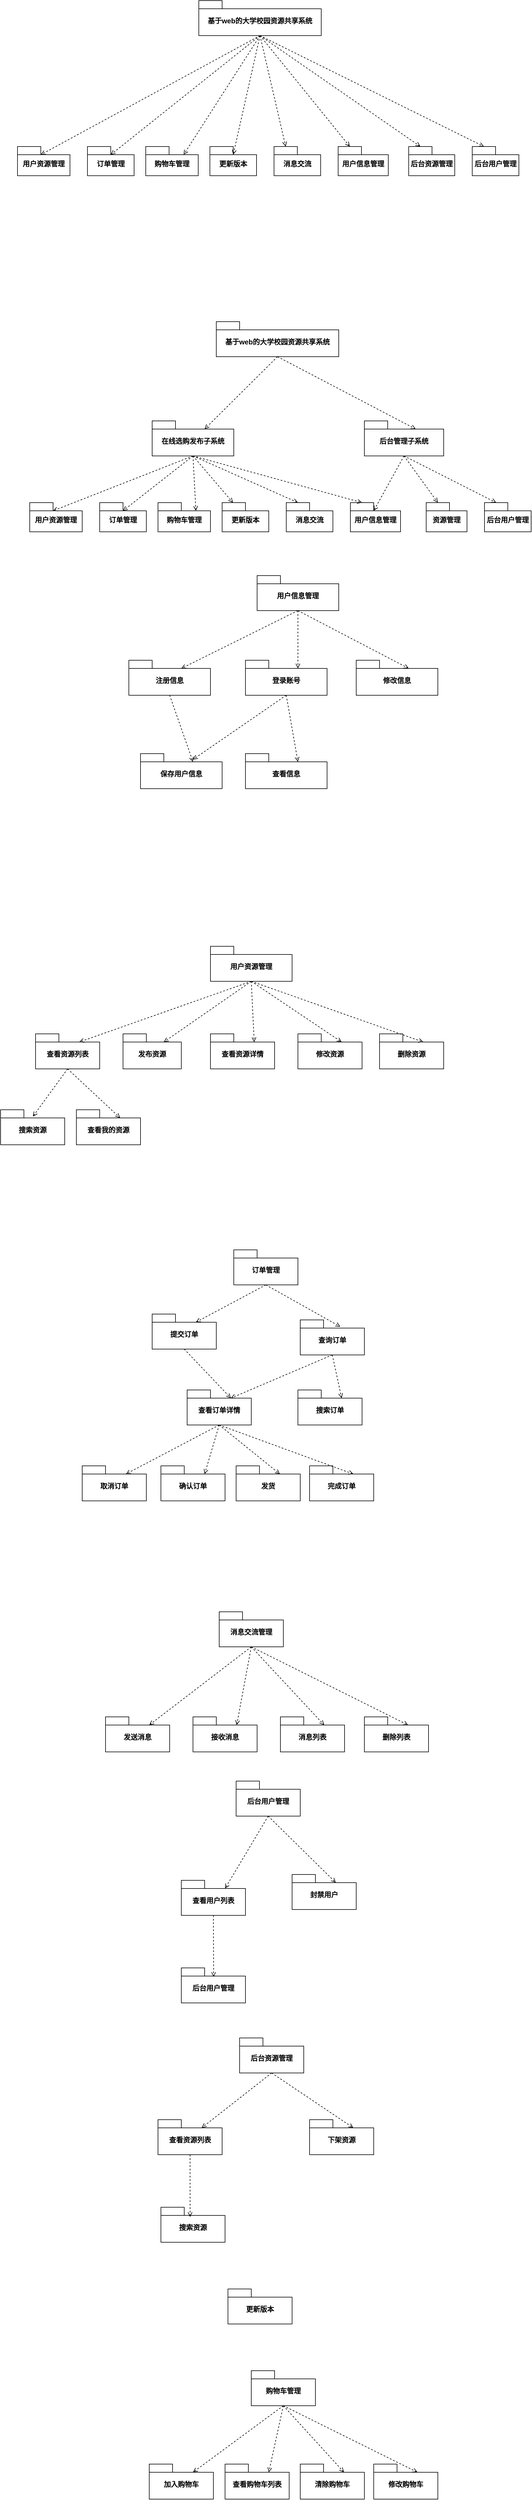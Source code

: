 <mxfile version="24.2.2" type="github">
  <diagram name="第 1 页" id="3LCLasnWs26GgvGPkRju">
    <mxGraphModel dx="2062" dy="1793" grid="1" gridSize="10" guides="1" tooltips="1" connect="1" arrows="1" fold="1" page="1" pageScale="1" pageWidth="827" pageHeight="1169" math="0" shadow="0">
      <root>
        <mxCell id="0" />
        <mxCell id="1" parent="0" />
        <mxCell id="LR9AfBZaaWKI8YvBZTz1-1" value="基于web的大学校园资源共享系统" style="shape=folder;fontStyle=1;spacingTop=10;tabWidth=40;tabHeight=14;tabPosition=left;html=1;whiteSpace=wrap;" parent="1" vertex="1">
          <mxGeometry x="160" y="150" width="210" height="60" as="geometry" />
        </mxCell>
        <mxCell id="LR9AfBZaaWKI8YvBZTz1-2" value="在线选购发布子系统" style="shape=folder;fontStyle=1;spacingTop=10;tabWidth=40;tabHeight=14;tabPosition=left;html=1;whiteSpace=wrap;" parent="1" vertex="1">
          <mxGeometry x="50" y="320" width="140" height="60" as="geometry" />
        </mxCell>
        <mxCell id="LR9AfBZaaWKI8YvBZTz1-3" value="后台管理子系统" style="shape=folder;fontStyle=1;spacingTop=10;tabWidth=40;tabHeight=14;tabPosition=left;html=1;whiteSpace=wrap;" parent="1" vertex="1">
          <mxGeometry x="414" y="320" width="136" height="60" as="geometry" />
        </mxCell>
        <mxCell id="LR9AfBZaaWKI8YvBZTz1-5" value="用户信息管理" style="shape=folder;fontStyle=1;spacingTop=10;tabWidth=40;tabHeight=14;tabPosition=left;html=1;whiteSpace=wrap;" parent="1" vertex="1">
          <mxGeometry x="390" y="460" width="86" height="50" as="geometry" />
        </mxCell>
        <mxCell id="LR9AfBZaaWKI8YvBZTz1-6" value="订单管理" style="shape=folder;fontStyle=1;spacingTop=10;tabWidth=40;tabHeight=14;tabPosition=left;html=1;whiteSpace=wrap;" parent="1" vertex="1">
          <mxGeometry x="-40" y="460" width="80" height="50" as="geometry" />
        </mxCell>
        <mxCell id="2P_DUM-xl3jfMHFo5baJ-1" value="消息交流" style="shape=folder;fontStyle=1;spacingTop=10;tabWidth=40;tabHeight=14;tabPosition=left;html=1;whiteSpace=wrap;" vertex="1" parent="1">
          <mxGeometry x="280" y="460" width="80" height="50" as="geometry" />
        </mxCell>
        <mxCell id="2P_DUM-xl3jfMHFo5baJ-2" value="用户资源管理" style="shape=folder;fontStyle=1;spacingTop=10;tabWidth=40;tabHeight=14;tabPosition=left;html=1;whiteSpace=wrap;" vertex="1" parent="1">
          <mxGeometry x="-160" y="460" width="90" height="50" as="geometry" />
        </mxCell>
        <mxCell id="2P_DUM-xl3jfMHFo5baJ-3" value="购物车管理" style="shape=folder;fontStyle=1;spacingTop=10;tabWidth=40;tabHeight=14;tabPosition=left;html=1;whiteSpace=wrap;" vertex="1" parent="1">
          <mxGeometry x="60" y="460" width="90" height="50" as="geometry" />
        </mxCell>
        <mxCell id="2P_DUM-xl3jfMHFo5baJ-4" value="后台用户管理" style="shape=folder;fontStyle=1;spacingTop=10;tabWidth=40;tabHeight=14;tabPosition=left;html=1;whiteSpace=wrap;" vertex="1" parent="1">
          <mxGeometry x="620" y="460" width="80" height="50" as="geometry" />
        </mxCell>
        <mxCell id="2P_DUM-xl3jfMHFo5baJ-5" value="资源管理" style="shape=folder;fontStyle=1;spacingTop=10;tabWidth=40;tabHeight=14;tabPosition=left;html=1;whiteSpace=wrap;" vertex="1" parent="1">
          <mxGeometry x="520" y="460" width="70" height="50" as="geometry" />
        </mxCell>
        <mxCell id="2P_DUM-xl3jfMHFo5baJ-10" value="更新版本" style="shape=folder;fontStyle=1;spacingTop=10;tabWidth=40;tabHeight=14;tabPosition=left;html=1;whiteSpace=wrap;" vertex="1" parent="1">
          <mxGeometry x="170" y="460" width="80" height="50" as="geometry" />
        </mxCell>
        <mxCell id="2P_DUM-xl3jfMHFo5baJ-23" value="" style="html=1;verticalAlign=bottom;labelBackgroundColor=none;endArrow=open;endFill=0;dashed=1;rounded=0;exitX=0.5;exitY=1;exitDx=0;exitDy=0;exitPerimeter=0;entryX=0;entryY=0;entryDx=20;entryDy=0;entryPerimeter=0;" edge="1" parent="1" source="LR9AfBZaaWKI8YvBZTz1-3" target="2P_DUM-xl3jfMHFo5baJ-4">
          <mxGeometry width="160" relative="1" as="geometry">
            <mxPoint x="170" y="380" as="sourcePoint" />
            <mxPoint x="330" y="380" as="targetPoint" />
          </mxGeometry>
        </mxCell>
        <mxCell id="2P_DUM-xl3jfMHFo5baJ-24" value="" style="html=1;verticalAlign=bottom;labelBackgroundColor=none;endArrow=open;endFill=0;dashed=1;rounded=0;exitX=0.5;exitY=1;exitDx=0;exitDy=0;exitPerimeter=0;entryX=0;entryY=0;entryDx=20;entryDy=0;entryPerimeter=0;" edge="1" parent="1" source="LR9AfBZaaWKI8YvBZTz1-3" target="2P_DUM-xl3jfMHFo5baJ-5">
          <mxGeometry width="160" relative="1" as="geometry">
            <mxPoint x="170" y="380" as="sourcePoint" />
            <mxPoint x="330" y="380" as="targetPoint" />
          </mxGeometry>
        </mxCell>
        <mxCell id="2P_DUM-xl3jfMHFo5baJ-25" value="" style="html=1;verticalAlign=bottom;labelBackgroundColor=none;endArrow=open;endFill=0;dashed=1;rounded=0;exitX=0.5;exitY=1;exitDx=0;exitDy=0;exitPerimeter=0;entryX=0;entryY=0;entryDx=40;entryDy=14;entryPerimeter=0;" edge="1" parent="1" source="LR9AfBZaaWKI8YvBZTz1-3" target="LR9AfBZaaWKI8YvBZTz1-5">
          <mxGeometry width="160" relative="1" as="geometry">
            <mxPoint x="170" y="380" as="sourcePoint" />
            <mxPoint x="330" y="380" as="targetPoint" />
          </mxGeometry>
        </mxCell>
        <mxCell id="2P_DUM-xl3jfMHFo5baJ-26" value="" style="html=1;verticalAlign=bottom;labelBackgroundColor=none;endArrow=open;endFill=0;dashed=1;rounded=0;exitX=0.5;exitY=1;exitDx=0;exitDy=0;exitPerimeter=0;entryX=0;entryY=0;entryDx=88;entryDy=14;entryPerimeter=0;" edge="1" parent="1" source="LR9AfBZaaWKI8YvBZTz1-1" target="LR9AfBZaaWKI8YvBZTz1-3">
          <mxGeometry width="160" relative="1" as="geometry">
            <mxPoint x="170" y="380" as="sourcePoint" />
            <mxPoint x="330" y="380" as="targetPoint" />
          </mxGeometry>
        </mxCell>
        <mxCell id="2P_DUM-xl3jfMHFo5baJ-27" value="" style="html=1;verticalAlign=bottom;labelBackgroundColor=none;endArrow=open;endFill=0;dashed=1;rounded=0;exitX=0.5;exitY=1;exitDx=0;exitDy=0;exitPerimeter=0;entryX=0;entryY=0;entryDx=90;entryDy=14;entryPerimeter=0;" edge="1" parent="1" source="LR9AfBZaaWKI8YvBZTz1-1" target="LR9AfBZaaWKI8YvBZTz1-2">
          <mxGeometry width="160" relative="1" as="geometry">
            <mxPoint x="170" y="380" as="sourcePoint" />
            <mxPoint x="330" y="380" as="targetPoint" />
          </mxGeometry>
        </mxCell>
        <mxCell id="2P_DUM-xl3jfMHFo5baJ-28" value="" style="html=1;verticalAlign=bottom;labelBackgroundColor=none;endArrow=open;endFill=0;dashed=1;rounded=0;exitX=0.5;exitY=1;exitDx=0;exitDy=0;exitPerimeter=0;entryX=0;entryY=0;entryDx=20;entryDy=0;entryPerimeter=0;" edge="1" parent="1" source="LR9AfBZaaWKI8YvBZTz1-2" target="LR9AfBZaaWKI8YvBZTz1-5">
          <mxGeometry width="160" relative="1" as="geometry">
            <mxPoint x="170" y="380" as="sourcePoint" />
            <mxPoint x="330" y="380" as="targetPoint" />
          </mxGeometry>
        </mxCell>
        <mxCell id="2P_DUM-xl3jfMHFo5baJ-29" value="" style="html=1;verticalAlign=bottom;labelBackgroundColor=none;endArrow=open;endFill=0;dashed=1;rounded=0;exitX=0.5;exitY=1;exitDx=0;exitDy=0;exitPerimeter=0;entryX=0;entryY=0;entryDx=20;entryDy=0;entryPerimeter=0;" edge="1" parent="1" source="LR9AfBZaaWKI8YvBZTz1-2" target="2P_DUM-xl3jfMHFo5baJ-1">
          <mxGeometry width="160" relative="1" as="geometry">
            <mxPoint x="170" y="380" as="sourcePoint" />
            <mxPoint x="330" y="380" as="targetPoint" />
          </mxGeometry>
        </mxCell>
        <mxCell id="2P_DUM-xl3jfMHFo5baJ-30" value="" style="html=1;verticalAlign=bottom;labelBackgroundColor=none;endArrow=open;endFill=0;dashed=1;rounded=0;" edge="1" parent="1" target="2P_DUM-xl3jfMHFo5baJ-10">
          <mxGeometry width="160" relative="1" as="geometry">
            <mxPoint x="120" y="380" as="sourcePoint" />
            <mxPoint x="330" y="380" as="targetPoint" />
          </mxGeometry>
        </mxCell>
        <mxCell id="2P_DUM-xl3jfMHFo5baJ-31" value="" style="html=1;verticalAlign=bottom;labelBackgroundColor=none;endArrow=open;endFill=0;dashed=1;rounded=0;exitX=0.5;exitY=1;exitDx=0;exitDy=0;exitPerimeter=0;entryX=0;entryY=0;entryDx=40;entryDy=14;entryPerimeter=0;" edge="1" parent="1" source="LR9AfBZaaWKI8YvBZTz1-2" target="LR9AfBZaaWKI8YvBZTz1-6">
          <mxGeometry width="160" relative="1" as="geometry">
            <mxPoint x="170" y="380" as="sourcePoint" />
            <mxPoint x="290" y="380" as="targetPoint" />
          </mxGeometry>
        </mxCell>
        <mxCell id="2P_DUM-xl3jfMHFo5baJ-32" value="" style="html=1;verticalAlign=bottom;labelBackgroundColor=none;endArrow=open;endFill=0;dashed=1;rounded=0;exitX=0.5;exitY=1;exitDx=0;exitDy=0;exitPerimeter=0;entryX=0;entryY=0;entryDx=40;entryDy=14;entryPerimeter=0;" edge="1" parent="1" source="LR9AfBZaaWKI8YvBZTz1-2" target="2P_DUM-xl3jfMHFo5baJ-2">
          <mxGeometry width="160" relative="1" as="geometry">
            <mxPoint x="170" y="380" as="sourcePoint" />
            <mxPoint x="330" y="380" as="targetPoint" />
          </mxGeometry>
        </mxCell>
        <mxCell id="2P_DUM-xl3jfMHFo5baJ-33" value="" style="html=1;verticalAlign=bottom;labelBackgroundColor=none;endArrow=open;endFill=0;dashed=1;rounded=0;exitX=0.5;exitY=1;exitDx=0;exitDy=0;exitPerimeter=0;entryX=0;entryY=0;entryDx=65;entryDy=14;entryPerimeter=0;" edge="1" parent="1" source="LR9AfBZaaWKI8YvBZTz1-2" target="2P_DUM-xl3jfMHFo5baJ-3">
          <mxGeometry width="160" relative="1" as="geometry">
            <mxPoint x="170" y="380" as="sourcePoint" />
            <mxPoint x="330" y="380" as="targetPoint" />
          </mxGeometry>
        </mxCell>
        <mxCell id="2P_DUM-xl3jfMHFo5baJ-35" value="查看信息" style="shape=folder;fontStyle=1;spacingTop=10;tabWidth=40;tabHeight=14;tabPosition=left;html=1;whiteSpace=wrap;" vertex="1" parent="1">
          <mxGeometry x="210" y="890" width="140" height="60" as="geometry" />
        </mxCell>
        <mxCell id="2P_DUM-xl3jfMHFo5baJ-37" value="保存用户信息" style="shape=folder;fontStyle=1;spacingTop=10;tabWidth=40;tabHeight=14;tabPosition=left;html=1;whiteSpace=wrap;" vertex="1" parent="1">
          <mxGeometry x="30" y="890" width="140" height="60" as="geometry" />
        </mxCell>
        <mxCell id="2P_DUM-xl3jfMHFo5baJ-38" value="修改信息" style="shape=folder;fontStyle=1;spacingTop=10;tabWidth=40;tabHeight=14;tabPosition=left;html=1;whiteSpace=wrap;" vertex="1" parent="1">
          <mxGeometry x="400" y="730" width="140" height="60" as="geometry" />
        </mxCell>
        <mxCell id="2P_DUM-xl3jfMHFo5baJ-39" value="登录账号" style="shape=folder;fontStyle=1;spacingTop=10;tabWidth=40;tabHeight=14;tabPosition=left;html=1;whiteSpace=wrap;" vertex="1" parent="1">
          <mxGeometry x="210" y="730" width="140" height="60" as="geometry" />
        </mxCell>
        <mxCell id="2P_DUM-xl3jfMHFo5baJ-40" value="注册信息" style="shape=folder;fontStyle=1;spacingTop=10;tabWidth=40;tabHeight=14;tabPosition=left;html=1;whiteSpace=wrap;" vertex="1" parent="1">
          <mxGeometry x="10" y="730" width="140" height="60" as="geometry" />
        </mxCell>
        <mxCell id="2P_DUM-xl3jfMHFo5baJ-41" value="用户信息管理" style="shape=folder;fontStyle=1;spacingTop=10;tabWidth=40;tabHeight=14;tabPosition=left;html=1;whiteSpace=wrap;" vertex="1" parent="1">
          <mxGeometry x="230" y="585" width="140" height="60" as="geometry" />
        </mxCell>
        <mxCell id="2P_DUM-xl3jfMHFo5baJ-43" value="" style="html=1;verticalAlign=bottom;labelBackgroundColor=none;endArrow=open;endFill=0;dashed=1;rounded=0;exitX=0.5;exitY=1;exitDx=0;exitDy=0;exitPerimeter=0;" edge="1" parent="1" source="2P_DUM-xl3jfMHFo5baJ-39">
          <mxGeometry width="160" relative="1" as="geometry">
            <mxPoint x="170" y="810" as="sourcePoint" />
            <mxPoint x="120" y="900" as="targetPoint" />
          </mxGeometry>
        </mxCell>
        <mxCell id="2P_DUM-xl3jfMHFo5baJ-44" value="" style="html=1;verticalAlign=bottom;labelBackgroundColor=none;endArrow=open;endFill=0;dashed=1;rounded=0;exitX=0.5;exitY=1;exitDx=0;exitDy=0;exitPerimeter=0;entryX=0;entryY=0;entryDx=90;entryDy=14;entryPerimeter=0;" edge="1" parent="1" source="2P_DUM-xl3jfMHFo5baJ-39" target="2P_DUM-xl3jfMHFo5baJ-35">
          <mxGeometry width="160" relative="1" as="geometry">
            <mxPoint x="170" y="810" as="sourcePoint" />
            <mxPoint x="330" y="810" as="targetPoint" />
          </mxGeometry>
        </mxCell>
        <mxCell id="2P_DUM-xl3jfMHFo5baJ-45" value="" style="html=1;verticalAlign=bottom;labelBackgroundColor=none;endArrow=open;endFill=0;dashed=1;rounded=0;exitX=0.5;exitY=1;exitDx=0;exitDy=0;exitPerimeter=0;entryX=0;entryY=0;entryDx=90;entryDy=14;entryPerimeter=0;" edge="1" parent="1" source="2P_DUM-xl3jfMHFo5baJ-40" target="2P_DUM-xl3jfMHFo5baJ-37">
          <mxGeometry width="160" relative="1" as="geometry">
            <mxPoint x="170" y="810" as="sourcePoint" />
            <mxPoint x="330" y="810" as="targetPoint" />
          </mxGeometry>
        </mxCell>
        <mxCell id="2P_DUM-xl3jfMHFo5baJ-46" value="" style="html=1;verticalAlign=bottom;labelBackgroundColor=none;endArrow=open;endFill=0;dashed=1;rounded=0;exitX=0.5;exitY=1;exitDx=0;exitDy=0;exitPerimeter=0;entryX=0;entryY=0;entryDx=90;entryDy=14;entryPerimeter=0;" edge="1" parent="1" source="2P_DUM-xl3jfMHFo5baJ-41" target="2P_DUM-xl3jfMHFo5baJ-40">
          <mxGeometry width="160" relative="1" as="geometry">
            <mxPoint x="170" y="810" as="sourcePoint" />
            <mxPoint x="330" y="810" as="targetPoint" />
          </mxGeometry>
        </mxCell>
        <mxCell id="2P_DUM-xl3jfMHFo5baJ-47" value="" style="html=1;verticalAlign=bottom;labelBackgroundColor=none;endArrow=open;endFill=0;dashed=1;rounded=0;exitX=0.5;exitY=1;exitDx=0;exitDy=0;exitPerimeter=0;entryX=0;entryY=0;entryDx=90;entryDy=14;entryPerimeter=0;" edge="1" parent="1" source="2P_DUM-xl3jfMHFo5baJ-41" target="2P_DUM-xl3jfMHFo5baJ-38">
          <mxGeometry width="160" relative="1" as="geometry">
            <mxPoint x="170" y="810" as="sourcePoint" />
            <mxPoint x="330" y="810" as="targetPoint" />
          </mxGeometry>
        </mxCell>
        <mxCell id="2P_DUM-xl3jfMHFo5baJ-48" value="" style="html=1;verticalAlign=bottom;labelBackgroundColor=none;endArrow=open;endFill=0;dashed=1;rounded=0;exitX=0.5;exitY=1;exitDx=0;exitDy=0;exitPerimeter=0;entryX=0;entryY=0;entryDx=90;entryDy=14;entryPerimeter=0;" edge="1" parent="1" source="2P_DUM-xl3jfMHFo5baJ-41" target="2P_DUM-xl3jfMHFo5baJ-39">
          <mxGeometry width="160" relative="1" as="geometry">
            <mxPoint x="170" y="810" as="sourcePoint" />
            <mxPoint x="330" y="810" as="targetPoint" />
          </mxGeometry>
        </mxCell>
        <mxCell id="2P_DUM-xl3jfMHFo5baJ-49" value="修改资源" style="shape=folder;fontStyle=1;spacingTop=10;tabWidth=40;tabHeight=14;tabPosition=left;html=1;whiteSpace=wrap;" vertex="1" parent="1">
          <mxGeometry x="300" y="1370" width="110" height="60" as="geometry" />
        </mxCell>
        <mxCell id="2P_DUM-xl3jfMHFo5baJ-50" value="发布资源" style="shape=folder;fontStyle=1;spacingTop=10;tabWidth=40;tabHeight=14;tabPosition=left;html=1;whiteSpace=wrap;" vertex="1" parent="1">
          <mxGeometry y="1370" width="100" height="60" as="geometry" />
        </mxCell>
        <mxCell id="2P_DUM-xl3jfMHFo5baJ-51" value="查看资源列表" style="shape=folder;fontStyle=1;spacingTop=10;tabWidth=40;tabHeight=14;tabPosition=left;html=1;whiteSpace=wrap;" vertex="1" parent="1">
          <mxGeometry x="-150" y="1370" width="110" height="60" as="geometry" />
        </mxCell>
        <mxCell id="2P_DUM-xl3jfMHFo5baJ-52" value="用户资源管理" style="shape=folder;fontStyle=1;spacingTop=10;tabWidth=40;tabHeight=14;tabPosition=left;html=1;whiteSpace=wrap;" vertex="1" parent="1">
          <mxGeometry x="150" y="1220" width="140" height="60" as="geometry" />
        </mxCell>
        <mxCell id="2P_DUM-xl3jfMHFo5baJ-53" value="查看资源详情" style="shape=folder;fontStyle=1;spacingTop=10;tabWidth=40;tabHeight=14;tabPosition=left;html=1;whiteSpace=wrap;" vertex="1" parent="1">
          <mxGeometry x="150" y="1370" width="110" height="60" as="geometry" />
        </mxCell>
        <mxCell id="2P_DUM-xl3jfMHFo5baJ-54" value="删除资源" style="shape=folder;fontStyle=1;spacingTop=10;tabWidth=40;tabHeight=14;tabPosition=left;html=1;whiteSpace=wrap;" vertex="1" parent="1">
          <mxGeometry x="440" y="1370" width="110" height="60" as="geometry" />
        </mxCell>
        <mxCell id="2P_DUM-xl3jfMHFo5baJ-57" value="" style="html=1;verticalAlign=bottom;labelBackgroundColor=none;endArrow=open;endFill=0;dashed=1;rounded=0;exitX=0.5;exitY=1;exitDx=0;exitDy=0;exitPerimeter=0;entryX=0;entryY=0;entryDx=75;entryDy=14;entryPerimeter=0;" edge="1" parent="1" source="2P_DUM-xl3jfMHFo5baJ-52" target="2P_DUM-xl3jfMHFo5baJ-54">
          <mxGeometry width="160" relative="1" as="geometry">
            <mxPoint x="170" y="1310" as="sourcePoint" />
            <mxPoint x="330" y="1310" as="targetPoint" />
          </mxGeometry>
        </mxCell>
        <mxCell id="2P_DUM-xl3jfMHFo5baJ-58" value="" style="html=1;verticalAlign=bottom;labelBackgroundColor=none;endArrow=open;endFill=0;dashed=1;rounded=0;entryX=0;entryY=0;entryDx=75;entryDy=14;entryPerimeter=0;exitX=0.5;exitY=1;exitDx=0;exitDy=0;exitPerimeter=0;" edge="1" parent="1" source="2P_DUM-xl3jfMHFo5baJ-52" target="2P_DUM-xl3jfMHFo5baJ-49">
          <mxGeometry width="160" relative="1" as="geometry">
            <mxPoint x="220" y="1280" as="sourcePoint" />
            <mxPoint x="330" y="1310" as="targetPoint" />
          </mxGeometry>
        </mxCell>
        <mxCell id="2P_DUM-xl3jfMHFo5baJ-59" value="" style="html=1;verticalAlign=bottom;labelBackgroundColor=none;endArrow=open;endFill=0;dashed=1;rounded=0;exitX=0.5;exitY=1;exitDx=0;exitDy=0;exitPerimeter=0;entryX=0;entryY=0;entryDx=75;entryDy=14;entryPerimeter=0;" edge="1" parent="1" source="2P_DUM-xl3jfMHFo5baJ-52" target="2P_DUM-xl3jfMHFo5baJ-53">
          <mxGeometry width="160" relative="1" as="geometry">
            <mxPoint x="170" y="1310" as="sourcePoint" />
            <mxPoint x="330" y="1310" as="targetPoint" />
          </mxGeometry>
        </mxCell>
        <mxCell id="2P_DUM-xl3jfMHFo5baJ-60" value="" style="html=1;verticalAlign=bottom;labelBackgroundColor=none;endArrow=open;endFill=0;dashed=1;rounded=0;exitX=0.5;exitY=1;exitDx=0;exitDy=0;exitPerimeter=0;entryX=0;entryY=0;entryDx=70;entryDy=14;entryPerimeter=0;" edge="1" parent="1" source="2P_DUM-xl3jfMHFo5baJ-52" target="2P_DUM-xl3jfMHFo5baJ-50">
          <mxGeometry width="160" relative="1" as="geometry">
            <mxPoint x="170" y="1310" as="sourcePoint" />
            <mxPoint x="330" y="1310" as="targetPoint" />
          </mxGeometry>
        </mxCell>
        <mxCell id="2P_DUM-xl3jfMHFo5baJ-61" value="" style="html=1;verticalAlign=bottom;labelBackgroundColor=none;endArrow=open;endFill=0;dashed=1;rounded=0;exitX=0.5;exitY=1;exitDx=0;exitDy=0;exitPerimeter=0;entryX=0;entryY=0;entryDx=75;entryDy=14;entryPerimeter=0;" edge="1" parent="1" source="2P_DUM-xl3jfMHFo5baJ-52" target="2P_DUM-xl3jfMHFo5baJ-51">
          <mxGeometry width="160" relative="1" as="geometry">
            <mxPoint x="170" y="1310" as="sourcePoint" />
            <mxPoint x="330" y="1310" as="targetPoint" />
          </mxGeometry>
        </mxCell>
        <mxCell id="2P_DUM-xl3jfMHFo5baJ-62" value="搜索资源" style="shape=folder;fontStyle=1;spacingTop=10;tabWidth=40;tabHeight=14;tabPosition=left;html=1;whiteSpace=wrap;" vertex="1" parent="1">
          <mxGeometry x="-210" y="1500" width="110" height="60" as="geometry" />
        </mxCell>
        <mxCell id="2P_DUM-xl3jfMHFo5baJ-64" value="" style="html=1;verticalAlign=bottom;labelBackgroundColor=none;endArrow=open;endFill=0;dashed=1;rounded=0;exitX=0.5;exitY=1;exitDx=0;exitDy=0;exitPerimeter=0;entryX=0.504;entryY=0.193;entryDx=0;entryDy=0;entryPerimeter=0;" edge="1" parent="1" source="2P_DUM-xl3jfMHFo5baJ-51" target="2P_DUM-xl3jfMHFo5baJ-62">
          <mxGeometry width="160" relative="1" as="geometry">
            <mxPoint x="170" y="1410" as="sourcePoint" />
            <mxPoint x="330" y="1410" as="targetPoint" />
          </mxGeometry>
        </mxCell>
        <mxCell id="2P_DUM-xl3jfMHFo5baJ-65" value="发货" style="shape=folder;fontStyle=1;spacingTop=10;tabWidth=40;tabHeight=14;tabPosition=left;html=1;whiteSpace=wrap;" vertex="1" parent="1">
          <mxGeometry x="194" y="2110" width="110" height="60" as="geometry" />
        </mxCell>
        <mxCell id="2P_DUM-xl3jfMHFo5baJ-66" value="确认订单" style="shape=folder;fontStyle=1;spacingTop=10;tabWidth=40;tabHeight=14;tabPosition=left;html=1;whiteSpace=wrap;" vertex="1" parent="1">
          <mxGeometry x="65" y="2110" width="110" height="60" as="geometry" />
        </mxCell>
        <mxCell id="2P_DUM-xl3jfMHFo5baJ-67" value="取消订单" style="shape=folder;fontStyle=1;spacingTop=10;tabWidth=40;tabHeight=14;tabPosition=left;html=1;whiteSpace=wrap;" vertex="1" parent="1">
          <mxGeometry x="-70" y="2110" width="110" height="60" as="geometry" />
        </mxCell>
        <mxCell id="2P_DUM-xl3jfMHFo5baJ-68" value="搜索订单" style="shape=folder;fontStyle=1;spacingTop=10;tabWidth=40;tabHeight=14;tabPosition=left;html=1;whiteSpace=wrap;" vertex="1" parent="1">
          <mxGeometry x="300" y="1980" width="110" height="60" as="geometry" />
        </mxCell>
        <mxCell id="2P_DUM-xl3jfMHFo5baJ-69" value="查看订单详情" style="shape=folder;fontStyle=1;spacingTop=10;tabWidth=40;tabHeight=14;tabPosition=left;html=1;whiteSpace=wrap;" vertex="1" parent="1">
          <mxGeometry x="110" y="1980" width="110" height="60" as="geometry" />
        </mxCell>
        <mxCell id="2P_DUM-xl3jfMHFo5baJ-70" value="查询订单" style="shape=folder;fontStyle=1;spacingTop=10;tabWidth=40;tabHeight=14;tabPosition=left;html=1;whiteSpace=wrap;" vertex="1" parent="1">
          <mxGeometry x="304" y="1860" width="110" height="60" as="geometry" />
        </mxCell>
        <mxCell id="2P_DUM-xl3jfMHFo5baJ-71" value="提交订单" style="shape=folder;fontStyle=1;spacingTop=10;tabWidth=40;tabHeight=14;tabPosition=left;html=1;whiteSpace=wrap;" vertex="1" parent="1">
          <mxGeometry x="50" y="1850" width="110" height="60" as="geometry" />
        </mxCell>
        <mxCell id="2P_DUM-xl3jfMHFo5baJ-72" value="订单管理" style="shape=folder;fontStyle=1;spacingTop=10;tabWidth=40;tabHeight=14;tabPosition=left;html=1;whiteSpace=wrap;" vertex="1" parent="1">
          <mxGeometry x="190" y="1740" width="110" height="60" as="geometry" />
        </mxCell>
        <mxCell id="2P_DUM-xl3jfMHFo5baJ-73" value="" style="html=1;verticalAlign=bottom;labelBackgroundColor=none;endArrow=open;endFill=0;dashed=1;rounded=0;exitX=0.5;exitY=1;exitDx=0;exitDy=0;exitPerimeter=0;entryX=0;entryY=0;entryDx=75;entryDy=14;entryPerimeter=0;" edge="1" parent="1" source="2P_DUM-xl3jfMHFo5baJ-70" target="2P_DUM-xl3jfMHFo5baJ-69">
          <mxGeometry width="160" relative="1" as="geometry">
            <mxPoint x="170" y="1910" as="sourcePoint" />
            <mxPoint x="200" y="2000" as="targetPoint" />
          </mxGeometry>
        </mxCell>
        <mxCell id="2P_DUM-xl3jfMHFo5baJ-74" value="" style="html=1;verticalAlign=bottom;labelBackgroundColor=none;endArrow=open;endFill=0;dashed=1;rounded=0;exitX=0.5;exitY=1;exitDx=0;exitDy=0;exitPerimeter=0;entryX=0;entryY=0;entryDx=75;entryDy=14;entryPerimeter=0;" edge="1" parent="1" source="2P_DUM-xl3jfMHFo5baJ-71" target="2P_DUM-xl3jfMHFo5baJ-69">
          <mxGeometry width="160" relative="1" as="geometry">
            <mxPoint x="170" y="1910" as="sourcePoint" />
            <mxPoint x="330" y="1910" as="targetPoint" />
          </mxGeometry>
        </mxCell>
        <mxCell id="2P_DUM-xl3jfMHFo5baJ-75" value="" style="html=1;verticalAlign=bottom;labelBackgroundColor=none;endArrow=open;endFill=0;dashed=1;rounded=0;exitX=0.5;exitY=1;exitDx=0;exitDy=0;exitPerimeter=0;entryX=0;entryY=0;entryDx=75;entryDy=14;entryPerimeter=0;" edge="1" parent="1" source="2P_DUM-xl3jfMHFo5baJ-72" target="2P_DUM-xl3jfMHFo5baJ-71">
          <mxGeometry width="160" relative="1" as="geometry">
            <mxPoint x="170" y="1910" as="sourcePoint" />
            <mxPoint x="330" y="1910" as="targetPoint" />
          </mxGeometry>
        </mxCell>
        <mxCell id="2P_DUM-xl3jfMHFo5baJ-76" value="" style="html=1;verticalAlign=bottom;labelBackgroundColor=none;endArrow=open;endFill=0;dashed=1;rounded=0;exitX=0.5;exitY=1;exitDx=0;exitDy=0;exitPerimeter=0;entryX=0.624;entryY=0.193;entryDx=0;entryDy=0;entryPerimeter=0;" edge="1" parent="1" source="2P_DUM-xl3jfMHFo5baJ-72" target="2P_DUM-xl3jfMHFo5baJ-70">
          <mxGeometry width="160" relative="1" as="geometry">
            <mxPoint x="170" y="1910" as="sourcePoint" />
            <mxPoint x="330" y="1910" as="targetPoint" />
          </mxGeometry>
        </mxCell>
        <mxCell id="2P_DUM-xl3jfMHFo5baJ-77" value="" style="html=1;verticalAlign=bottom;labelBackgroundColor=none;endArrow=open;endFill=0;dashed=1;rounded=0;exitX=0.5;exitY=1;exitDx=0;exitDy=0;exitPerimeter=0;entryX=0;entryY=0;entryDx=75;entryDy=14;entryPerimeter=0;" edge="1" parent="1" source="2P_DUM-xl3jfMHFo5baJ-70" target="2P_DUM-xl3jfMHFo5baJ-68">
          <mxGeometry width="160" relative="1" as="geometry">
            <mxPoint x="170" y="1910" as="sourcePoint" />
            <mxPoint x="330" y="1910" as="targetPoint" />
          </mxGeometry>
        </mxCell>
        <mxCell id="2P_DUM-xl3jfMHFo5baJ-78" value="完成订单" style="shape=folder;fontStyle=1;spacingTop=10;tabWidth=40;tabHeight=14;tabPosition=left;html=1;whiteSpace=wrap;" vertex="1" parent="1">
          <mxGeometry x="320" y="2110" width="110" height="60" as="geometry" />
        </mxCell>
        <mxCell id="2P_DUM-xl3jfMHFo5baJ-79" value="" style="html=1;verticalAlign=bottom;labelBackgroundColor=none;endArrow=open;endFill=0;dashed=1;rounded=0;exitX=0.5;exitY=1;exitDx=0;exitDy=0;exitPerimeter=0;entryX=0;entryY=0;entryDx=75;entryDy=14;entryPerimeter=0;" edge="1" parent="1" source="2P_DUM-xl3jfMHFo5baJ-69" target="2P_DUM-xl3jfMHFo5baJ-65">
          <mxGeometry width="160" relative="1" as="geometry">
            <mxPoint x="170" y="2110" as="sourcePoint" />
            <mxPoint x="330" y="2110" as="targetPoint" />
          </mxGeometry>
        </mxCell>
        <mxCell id="2P_DUM-xl3jfMHFo5baJ-80" value="" style="html=1;verticalAlign=bottom;labelBackgroundColor=none;endArrow=open;endFill=0;dashed=1;rounded=0;exitX=0.5;exitY=1;exitDx=0;exitDy=0;exitPerimeter=0;entryX=0;entryY=0;entryDx=75;entryDy=14;entryPerimeter=0;" edge="1" parent="1" source="2P_DUM-xl3jfMHFo5baJ-69" target="2P_DUM-xl3jfMHFo5baJ-78">
          <mxGeometry width="160" relative="1" as="geometry">
            <mxPoint x="170" y="2110" as="sourcePoint" />
            <mxPoint x="330" y="2110" as="targetPoint" />
          </mxGeometry>
        </mxCell>
        <mxCell id="2P_DUM-xl3jfMHFo5baJ-81" value="" style="html=1;verticalAlign=bottom;labelBackgroundColor=none;endArrow=open;endFill=0;dashed=1;rounded=0;exitX=0.5;exitY=1;exitDx=0;exitDy=0;exitPerimeter=0;entryX=0;entryY=0;entryDx=75;entryDy=14;entryPerimeter=0;" edge="1" parent="1" source="2P_DUM-xl3jfMHFo5baJ-69" target="2P_DUM-xl3jfMHFo5baJ-66">
          <mxGeometry width="160" relative="1" as="geometry">
            <mxPoint x="170" y="2110" as="sourcePoint" />
            <mxPoint x="330" y="2110" as="targetPoint" />
          </mxGeometry>
        </mxCell>
        <mxCell id="2P_DUM-xl3jfMHFo5baJ-82" value="" style="html=1;verticalAlign=bottom;labelBackgroundColor=none;endArrow=open;endFill=0;dashed=1;rounded=0;exitX=0.5;exitY=1;exitDx=0;exitDy=0;exitPerimeter=0;entryX=0;entryY=0;entryDx=75;entryDy=14;entryPerimeter=0;" edge="1" parent="1" source="2P_DUM-xl3jfMHFo5baJ-69" target="2P_DUM-xl3jfMHFo5baJ-67">
          <mxGeometry width="160" relative="1" as="geometry">
            <mxPoint x="170" y="2110" as="sourcePoint" />
            <mxPoint x="330" y="2110" as="targetPoint" />
          </mxGeometry>
        </mxCell>
        <mxCell id="2P_DUM-xl3jfMHFo5baJ-83" value="后台用户管理" style="shape=folder;fontStyle=1;spacingTop=10;tabWidth=40;tabHeight=14;tabPosition=left;html=1;whiteSpace=wrap;" vertex="1" parent="1">
          <mxGeometry x="194" y="2650" width="110" height="60" as="geometry" />
        </mxCell>
        <mxCell id="2P_DUM-xl3jfMHFo5baJ-84" value="删除列表" style="shape=folder;fontStyle=1;spacingTop=10;tabWidth=40;tabHeight=14;tabPosition=left;html=1;whiteSpace=wrap;" vertex="1" parent="1">
          <mxGeometry x="414" y="2540" width="110" height="60" as="geometry" />
        </mxCell>
        <mxCell id="2P_DUM-xl3jfMHFo5baJ-85" value="消息列表" style="shape=folder;fontStyle=1;spacingTop=10;tabWidth=40;tabHeight=14;tabPosition=left;html=1;whiteSpace=wrap;" vertex="1" parent="1">
          <mxGeometry x="270" y="2540" width="110" height="60" as="geometry" />
        </mxCell>
        <mxCell id="2P_DUM-xl3jfMHFo5baJ-86" value="接收消息" style="shape=folder;fontStyle=1;spacingTop=10;tabWidth=40;tabHeight=14;tabPosition=left;html=1;whiteSpace=wrap;" vertex="1" parent="1">
          <mxGeometry x="120" y="2540" width="110" height="60" as="geometry" />
        </mxCell>
        <mxCell id="2P_DUM-xl3jfMHFo5baJ-87" value="发送消息" style="shape=folder;fontStyle=1;spacingTop=10;tabWidth=40;tabHeight=14;tabPosition=left;html=1;whiteSpace=wrap;" vertex="1" parent="1">
          <mxGeometry x="-30" y="2540" width="110" height="60" as="geometry" />
        </mxCell>
        <mxCell id="2P_DUM-xl3jfMHFo5baJ-88" value="消息交流管理" style="shape=folder;fontStyle=1;spacingTop=10;tabWidth=40;tabHeight=14;tabPosition=left;html=1;whiteSpace=wrap;" vertex="1" parent="1">
          <mxGeometry x="165" y="2360" width="110" height="60" as="geometry" />
        </mxCell>
        <mxCell id="2P_DUM-xl3jfMHFo5baJ-89" value="" style="html=1;verticalAlign=bottom;labelBackgroundColor=none;endArrow=open;endFill=0;dashed=1;rounded=0;exitX=0.5;exitY=1;exitDx=0;exitDy=0;exitPerimeter=0;entryX=0;entryY=0;entryDx=75;entryDy=14;entryPerimeter=0;" edge="1" parent="1" source="2P_DUM-xl3jfMHFo5baJ-88" target="2P_DUM-xl3jfMHFo5baJ-84">
          <mxGeometry width="160" relative="1" as="geometry">
            <mxPoint x="170" y="2530" as="sourcePoint" />
            <mxPoint x="330" y="2530" as="targetPoint" />
          </mxGeometry>
        </mxCell>
        <mxCell id="2P_DUM-xl3jfMHFo5baJ-90" value="" style="html=1;verticalAlign=bottom;labelBackgroundColor=none;endArrow=open;endFill=0;dashed=1;rounded=0;exitX=0.5;exitY=1;exitDx=0;exitDy=0;exitPerimeter=0;entryX=0;entryY=0;entryDx=75;entryDy=14;entryPerimeter=0;" edge="1" parent="1" source="2P_DUM-xl3jfMHFo5baJ-88" target="2P_DUM-xl3jfMHFo5baJ-85">
          <mxGeometry width="160" relative="1" as="geometry">
            <mxPoint x="170" y="2530" as="sourcePoint" />
            <mxPoint x="330" y="2530" as="targetPoint" />
          </mxGeometry>
        </mxCell>
        <mxCell id="2P_DUM-xl3jfMHFo5baJ-91" value="" style="html=1;verticalAlign=bottom;labelBackgroundColor=none;endArrow=open;endFill=0;dashed=1;rounded=0;exitX=0.5;exitY=1;exitDx=0;exitDy=0;exitPerimeter=0;entryX=0;entryY=0;entryDx=75;entryDy=14;entryPerimeter=0;" edge="1" parent="1" source="2P_DUM-xl3jfMHFo5baJ-88" target="2P_DUM-xl3jfMHFo5baJ-86">
          <mxGeometry width="160" relative="1" as="geometry">
            <mxPoint x="170" y="2530" as="sourcePoint" />
            <mxPoint x="330" y="2530" as="targetPoint" />
          </mxGeometry>
        </mxCell>
        <mxCell id="2P_DUM-xl3jfMHFo5baJ-92" value="" style="html=1;verticalAlign=bottom;labelBackgroundColor=none;endArrow=open;endFill=0;dashed=1;rounded=0;exitX=0.5;exitY=1;exitDx=0;exitDy=0;exitPerimeter=0;entryX=0;entryY=0;entryDx=75;entryDy=14;entryPerimeter=0;" edge="1" parent="1" source="2P_DUM-xl3jfMHFo5baJ-88" target="2P_DUM-xl3jfMHFo5baJ-87">
          <mxGeometry width="160" relative="1" as="geometry">
            <mxPoint x="170" y="2530" as="sourcePoint" />
            <mxPoint x="330" y="2530" as="targetPoint" />
          </mxGeometry>
        </mxCell>
        <mxCell id="2P_DUM-xl3jfMHFo5baJ-93" value="后台用户管理" style="shape=folder;fontStyle=1;spacingTop=10;tabWidth=40;tabHeight=14;tabPosition=left;html=1;whiteSpace=wrap;" vertex="1" parent="1">
          <mxGeometry x="100" y="2970" width="110" height="60" as="geometry" />
        </mxCell>
        <mxCell id="2P_DUM-xl3jfMHFo5baJ-94" value="封禁用户" style="shape=folder;fontStyle=1;spacingTop=10;tabWidth=40;tabHeight=14;tabPosition=left;html=1;whiteSpace=wrap;" vertex="1" parent="1">
          <mxGeometry x="290" y="2810" width="110" height="60" as="geometry" />
        </mxCell>
        <mxCell id="2P_DUM-xl3jfMHFo5baJ-95" value="查看用户列表" style="shape=folder;fontStyle=1;spacingTop=10;tabWidth=40;tabHeight=14;tabPosition=left;html=1;whiteSpace=wrap;" vertex="1" parent="1">
          <mxGeometry x="100" y="2820" width="110" height="60" as="geometry" />
        </mxCell>
        <mxCell id="2P_DUM-xl3jfMHFo5baJ-96" value="" style="html=1;verticalAlign=bottom;labelBackgroundColor=none;endArrow=open;endFill=0;dashed=1;rounded=0;exitX=0.5;exitY=1;exitDx=0;exitDy=0;exitPerimeter=0;entryX=0.504;entryY=0.257;entryDx=0;entryDy=0;entryPerimeter=0;" edge="1" parent="1" source="2P_DUM-xl3jfMHFo5baJ-95" target="2P_DUM-xl3jfMHFo5baJ-93">
          <mxGeometry width="160" relative="1" as="geometry">
            <mxPoint x="170" y="2880" as="sourcePoint" />
            <mxPoint x="330" y="2880" as="targetPoint" />
          </mxGeometry>
        </mxCell>
        <mxCell id="2P_DUM-xl3jfMHFo5baJ-97" value="" style="html=1;verticalAlign=bottom;labelBackgroundColor=none;endArrow=open;endFill=0;dashed=1;rounded=0;exitX=0.5;exitY=1;exitDx=0;exitDy=0;exitPerimeter=0;entryX=0;entryY=0;entryDx=75;entryDy=14;entryPerimeter=0;" edge="1" parent="1" source="2P_DUM-xl3jfMHFo5baJ-83" target="2P_DUM-xl3jfMHFo5baJ-95">
          <mxGeometry width="160" relative="1" as="geometry">
            <mxPoint x="170" y="2880" as="sourcePoint" />
            <mxPoint x="330" y="2880" as="targetPoint" />
          </mxGeometry>
        </mxCell>
        <mxCell id="2P_DUM-xl3jfMHFo5baJ-98" value="" style="html=1;verticalAlign=bottom;labelBackgroundColor=none;endArrow=open;endFill=0;dashed=1;rounded=0;entryX=0;entryY=0;entryDx=75;entryDy=14;entryPerimeter=0;exitX=0.5;exitY=1;exitDx=0;exitDy=0;exitPerimeter=0;" edge="1" parent="1" source="2P_DUM-xl3jfMHFo5baJ-83" target="2P_DUM-xl3jfMHFo5baJ-94">
          <mxGeometry width="160" relative="1" as="geometry">
            <mxPoint x="240" y="2730" as="sourcePoint" />
            <mxPoint x="330" y="2880" as="targetPoint" />
          </mxGeometry>
        </mxCell>
        <mxCell id="2P_DUM-xl3jfMHFo5baJ-99" value="后台资源管理" style="shape=folder;fontStyle=1;spacingTop=10;tabWidth=40;tabHeight=14;tabPosition=left;html=1;whiteSpace=wrap;" vertex="1" parent="1">
          <mxGeometry x="200" y="3090" width="110" height="60" as="geometry" />
        </mxCell>
        <mxCell id="2P_DUM-xl3jfMHFo5baJ-100" value="查看资源列表" style="shape=folder;fontStyle=1;spacingTop=10;tabWidth=40;tabHeight=14;tabPosition=left;html=1;whiteSpace=wrap;" vertex="1" parent="1">
          <mxGeometry x="60" y="3230" width="110" height="60" as="geometry" />
        </mxCell>
        <mxCell id="2P_DUM-xl3jfMHFo5baJ-101" value="下架资源" style="shape=folder;fontStyle=1;spacingTop=10;tabWidth=40;tabHeight=14;tabPosition=left;html=1;whiteSpace=wrap;" vertex="1" parent="1">
          <mxGeometry x="320" y="3230" width="110" height="60" as="geometry" />
        </mxCell>
        <mxCell id="2P_DUM-xl3jfMHFo5baJ-102" value="搜索资源" style="shape=folder;fontStyle=1;spacingTop=10;tabWidth=40;tabHeight=14;tabPosition=left;html=1;whiteSpace=wrap;" vertex="1" parent="1">
          <mxGeometry x="65" y="3380" width="110" height="60" as="geometry" />
        </mxCell>
        <mxCell id="2P_DUM-xl3jfMHFo5baJ-103" value="" style="html=1;verticalAlign=bottom;labelBackgroundColor=none;endArrow=open;endFill=0;dashed=1;rounded=0;exitX=0.5;exitY=1;exitDx=0;exitDy=0;exitPerimeter=0;entryX=0.455;entryY=0.278;entryDx=0;entryDy=0;entryPerimeter=0;" edge="1" parent="1" source="2P_DUM-xl3jfMHFo5baJ-100" target="2P_DUM-xl3jfMHFo5baJ-102">
          <mxGeometry width="160" relative="1" as="geometry">
            <mxPoint x="170" y="3350" as="sourcePoint" />
            <mxPoint x="330" y="3350" as="targetPoint" />
          </mxGeometry>
        </mxCell>
        <mxCell id="2P_DUM-xl3jfMHFo5baJ-104" value="" style="html=1;verticalAlign=bottom;labelBackgroundColor=none;endArrow=open;endFill=0;dashed=1;rounded=0;exitX=0.5;exitY=1;exitDx=0;exitDy=0;exitPerimeter=0;entryX=0;entryY=0;entryDx=75;entryDy=14;entryPerimeter=0;" edge="1" parent="1" source="2P_DUM-xl3jfMHFo5baJ-99" target="2P_DUM-xl3jfMHFo5baJ-100">
          <mxGeometry width="160" relative="1" as="geometry">
            <mxPoint x="170" y="3350" as="sourcePoint" />
            <mxPoint x="330" y="3350" as="targetPoint" />
          </mxGeometry>
        </mxCell>
        <mxCell id="2P_DUM-xl3jfMHFo5baJ-105" value="" style="html=1;verticalAlign=bottom;labelBackgroundColor=none;endArrow=open;endFill=0;dashed=1;rounded=0;exitX=0.5;exitY=1;exitDx=0;exitDy=0;exitPerimeter=0;entryX=0;entryY=0;entryDx=75;entryDy=14;entryPerimeter=0;" edge="1" parent="1" source="2P_DUM-xl3jfMHFo5baJ-99" target="2P_DUM-xl3jfMHFo5baJ-101">
          <mxGeometry width="160" relative="1" as="geometry">
            <mxPoint x="170" y="3350" as="sourcePoint" />
            <mxPoint x="330" y="3350" as="targetPoint" />
          </mxGeometry>
        </mxCell>
        <mxCell id="2P_DUM-xl3jfMHFo5baJ-106" value="更新版本" style="shape=folder;fontStyle=1;spacingTop=10;tabWidth=40;tabHeight=14;tabPosition=left;html=1;whiteSpace=wrap;" vertex="1" parent="1">
          <mxGeometry x="180" y="3520" width="110" height="60" as="geometry" />
        </mxCell>
        <mxCell id="2P_DUM-xl3jfMHFo5baJ-107" value="修改购物车" style="shape=folder;fontStyle=1;spacingTop=10;tabWidth=40;tabHeight=14;tabPosition=left;html=1;whiteSpace=wrap;" vertex="1" parent="1">
          <mxGeometry x="430" y="3820" width="110" height="60" as="geometry" />
        </mxCell>
        <mxCell id="2P_DUM-xl3jfMHFo5baJ-108" value="清除购物车" style="shape=folder;fontStyle=1;spacingTop=10;tabWidth=40;tabHeight=14;tabPosition=left;html=1;whiteSpace=wrap;" vertex="1" parent="1">
          <mxGeometry x="304" y="3820" width="110" height="60" as="geometry" />
        </mxCell>
        <mxCell id="2P_DUM-xl3jfMHFo5baJ-109" value="查看购物车列表" style="shape=folder;fontStyle=1;spacingTop=10;tabWidth=40;tabHeight=14;tabPosition=left;html=1;whiteSpace=wrap;" vertex="1" parent="1">
          <mxGeometry x="175" y="3820" width="110" height="60" as="geometry" />
        </mxCell>
        <mxCell id="2P_DUM-xl3jfMHFo5baJ-110" value="加入购物车" style="shape=folder;fontStyle=1;spacingTop=10;tabWidth=40;tabHeight=14;tabPosition=left;html=1;whiteSpace=wrap;" vertex="1" parent="1">
          <mxGeometry x="45" y="3820" width="110" height="60" as="geometry" />
        </mxCell>
        <mxCell id="2P_DUM-xl3jfMHFo5baJ-111" value="购物车管理" style="shape=folder;fontStyle=1;spacingTop=10;tabWidth=40;tabHeight=14;tabPosition=left;html=1;whiteSpace=wrap;" vertex="1" parent="1">
          <mxGeometry x="220" y="3660" width="110" height="60" as="geometry" />
        </mxCell>
        <mxCell id="2P_DUM-xl3jfMHFo5baJ-112" value="" style="html=1;verticalAlign=bottom;labelBackgroundColor=none;endArrow=open;endFill=0;dashed=1;rounded=0;exitX=0.5;exitY=1;exitDx=0;exitDy=0;exitPerimeter=0;entryX=0;entryY=0;entryDx=75;entryDy=14;entryPerimeter=0;" edge="1" parent="1" source="2P_DUM-xl3jfMHFo5baJ-111" target="2P_DUM-xl3jfMHFo5baJ-109">
          <mxGeometry width="160" relative="1" as="geometry">
            <mxPoint x="170" y="3830" as="sourcePoint" />
            <mxPoint x="330" y="3830" as="targetPoint" />
          </mxGeometry>
        </mxCell>
        <mxCell id="2P_DUM-xl3jfMHFo5baJ-113" value="" style="html=1;verticalAlign=bottom;labelBackgroundColor=none;endArrow=open;endFill=0;dashed=1;rounded=0;exitX=0.5;exitY=1;exitDx=0;exitDy=0;exitPerimeter=0;entryX=0;entryY=0;entryDx=75;entryDy=14;entryPerimeter=0;" edge="1" parent="1" source="2P_DUM-xl3jfMHFo5baJ-111" target="2P_DUM-xl3jfMHFo5baJ-108">
          <mxGeometry width="160" relative="1" as="geometry">
            <mxPoint x="170" y="3830" as="sourcePoint" />
            <mxPoint x="330" y="3830" as="targetPoint" />
          </mxGeometry>
        </mxCell>
        <mxCell id="2P_DUM-xl3jfMHFo5baJ-114" value="" style="html=1;verticalAlign=bottom;labelBackgroundColor=none;endArrow=open;endFill=0;dashed=1;rounded=0;exitX=0.5;exitY=1;exitDx=0;exitDy=0;exitPerimeter=0;entryX=0;entryY=0;entryDx=75;entryDy=14;entryPerimeter=0;" edge="1" parent="1" source="2P_DUM-xl3jfMHFo5baJ-111" target="2P_DUM-xl3jfMHFo5baJ-107">
          <mxGeometry width="160" relative="1" as="geometry">
            <mxPoint x="170" y="3830" as="sourcePoint" />
            <mxPoint x="330" y="3830" as="targetPoint" />
          </mxGeometry>
        </mxCell>
        <mxCell id="2P_DUM-xl3jfMHFo5baJ-115" value="" style="html=1;verticalAlign=bottom;labelBackgroundColor=none;endArrow=open;endFill=0;dashed=1;rounded=0;exitX=0.5;exitY=1;exitDx=0;exitDy=0;exitPerimeter=0;entryX=0;entryY=0;entryDx=75;entryDy=14;entryPerimeter=0;" edge="1" parent="1" source="2P_DUM-xl3jfMHFo5baJ-111" target="2P_DUM-xl3jfMHFo5baJ-110">
          <mxGeometry width="160" relative="1" as="geometry">
            <mxPoint x="170" y="3830" as="sourcePoint" />
            <mxPoint x="330" y="3830" as="targetPoint" />
          </mxGeometry>
        </mxCell>
        <mxCell id="2P_DUM-xl3jfMHFo5baJ-116" value="查看我的资源" style="shape=folder;fontStyle=1;spacingTop=10;tabWidth=40;tabHeight=14;tabPosition=left;html=1;whiteSpace=wrap;" vertex="1" parent="1">
          <mxGeometry x="-80" y="1500" width="110" height="60" as="geometry" />
        </mxCell>
        <mxCell id="2P_DUM-xl3jfMHFo5baJ-117" value="" style="html=1;verticalAlign=bottom;labelBackgroundColor=none;endArrow=open;endFill=0;dashed=1;rounded=0;exitX=0.5;exitY=1;exitDx=0;exitDy=0;exitPerimeter=0;entryX=0;entryY=0;entryDx=75;entryDy=14;entryPerimeter=0;" edge="1" parent="1" source="2P_DUM-xl3jfMHFo5baJ-51" target="2P_DUM-xl3jfMHFo5baJ-116">
          <mxGeometry width="160" relative="1" as="geometry">
            <mxPoint x="-85" y="1440" as="sourcePoint" />
            <mxPoint x="-145" y="1522" as="targetPoint" />
          </mxGeometry>
        </mxCell>
        <mxCell id="2P_DUM-xl3jfMHFo5baJ-118" value="基于web的大学校园资源共享系统" style="shape=folder;fontStyle=1;spacingTop=10;tabWidth=40;tabHeight=14;tabPosition=left;html=1;whiteSpace=wrap;" vertex="1" parent="1">
          <mxGeometry x="130" y="-400" width="210" height="60" as="geometry" />
        </mxCell>
        <mxCell id="2P_DUM-xl3jfMHFo5baJ-121" value="用户信息管理" style="shape=folder;fontStyle=1;spacingTop=10;tabWidth=40;tabHeight=14;tabPosition=left;html=1;whiteSpace=wrap;" vertex="1" parent="1">
          <mxGeometry x="369" y="-150" width="86" height="50" as="geometry" />
        </mxCell>
        <mxCell id="2P_DUM-xl3jfMHFo5baJ-122" value="订单管理" style="shape=folder;fontStyle=1;spacingTop=10;tabWidth=40;tabHeight=14;tabPosition=left;html=1;whiteSpace=wrap;" vertex="1" parent="1">
          <mxGeometry x="-61" y="-150" width="80" height="50" as="geometry" />
        </mxCell>
        <mxCell id="2P_DUM-xl3jfMHFo5baJ-123" value="消息交流" style="shape=folder;fontStyle=1;spacingTop=10;tabWidth=40;tabHeight=14;tabPosition=left;html=1;whiteSpace=wrap;" vertex="1" parent="1">
          <mxGeometry x="259" y="-150" width="80" height="50" as="geometry" />
        </mxCell>
        <mxCell id="2P_DUM-xl3jfMHFo5baJ-124" value="用户资源管理" style="shape=folder;fontStyle=1;spacingTop=10;tabWidth=40;tabHeight=14;tabPosition=left;html=1;whiteSpace=wrap;" vertex="1" parent="1">
          <mxGeometry x="-181" y="-150" width="90" height="50" as="geometry" />
        </mxCell>
        <mxCell id="2P_DUM-xl3jfMHFo5baJ-125" value="购物车管理" style="shape=folder;fontStyle=1;spacingTop=10;tabWidth=40;tabHeight=14;tabPosition=left;html=1;whiteSpace=wrap;" vertex="1" parent="1">
          <mxGeometry x="39" y="-150" width="90" height="50" as="geometry" />
        </mxCell>
        <mxCell id="2P_DUM-xl3jfMHFo5baJ-126" value="后台用户管理" style="shape=folder;fontStyle=1;spacingTop=10;tabWidth=40;tabHeight=14;tabPosition=left;html=1;whiteSpace=wrap;" vertex="1" parent="1">
          <mxGeometry x="599" y="-150" width="80" height="50" as="geometry" />
        </mxCell>
        <mxCell id="2P_DUM-xl3jfMHFo5baJ-127" value="后台资源管理" style="shape=folder;fontStyle=1;spacingTop=10;tabWidth=40;tabHeight=14;tabPosition=left;html=1;whiteSpace=wrap;" vertex="1" parent="1">
          <mxGeometry x="490" y="-150" width="79" height="50" as="geometry" />
        </mxCell>
        <mxCell id="2P_DUM-xl3jfMHFo5baJ-128" value="更新版本" style="shape=folder;fontStyle=1;spacingTop=10;tabWidth=40;tabHeight=14;tabPosition=left;html=1;whiteSpace=wrap;" vertex="1" parent="1">
          <mxGeometry x="149" y="-150" width="80" height="50" as="geometry" />
        </mxCell>
        <mxCell id="2P_DUM-xl3jfMHFo5baJ-129" value="" style="html=1;verticalAlign=bottom;labelBackgroundColor=none;endArrow=open;endFill=0;dashed=1;rounded=0;exitX=0.5;exitY=1;exitDx=0;exitDy=0;exitPerimeter=0;entryX=0;entryY=0;entryDx=20;entryDy=0;entryPerimeter=0;" edge="1" parent="1" source="2P_DUM-xl3jfMHFo5baJ-118" target="2P_DUM-xl3jfMHFo5baJ-126">
          <mxGeometry width="160" relative="1" as="geometry">
            <mxPoint x="461" y="-230.0" as="sourcePoint" />
            <mxPoint x="309" y="-230" as="targetPoint" />
          </mxGeometry>
        </mxCell>
        <mxCell id="2P_DUM-xl3jfMHFo5baJ-130" value="" style="html=1;verticalAlign=bottom;labelBackgroundColor=none;endArrow=open;endFill=0;dashed=1;rounded=0;exitX=0.5;exitY=1;exitDx=0;exitDy=0;exitPerimeter=0;entryX=0;entryY=0;entryDx=20;entryDy=0;entryPerimeter=0;" edge="1" parent="1" source="2P_DUM-xl3jfMHFo5baJ-118" target="2P_DUM-xl3jfMHFo5baJ-127">
          <mxGeometry width="160" relative="1" as="geometry">
            <mxPoint x="461" y="-230.0" as="sourcePoint" />
            <mxPoint x="309" y="-230" as="targetPoint" />
          </mxGeometry>
        </mxCell>
        <mxCell id="2P_DUM-xl3jfMHFo5baJ-134" value="" style="html=1;verticalAlign=bottom;labelBackgroundColor=none;endArrow=open;endFill=0;dashed=1;rounded=0;exitX=0.5;exitY=1;exitDx=0;exitDy=0;exitPerimeter=0;entryX=0;entryY=0;entryDx=20;entryDy=0;entryPerimeter=0;" edge="1" parent="1" source="2P_DUM-xl3jfMHFo5baJ-118" target="2P_DUM-xl3jfMHFo5baJ-121">
          <mxGeometry width="160" relative="1" as="geometry">
            <mxPoint x="99" y="-230.0" as="sourcePoint" />
            <mxPoint x="309" y="-230" as="targetPoint" />
          </mxGeometry>
        </mxCell>
        <mxCell id="2P_DUM-xl3jfMHFo5baJ-135" value="" style="html=1;verticalAlign=bottom;labelBackgroundColor=none;endArrow=open;endFill=0;dashed=1;rounded=0;entryX=0;entryY=0;entryDx=20;entryDy=0;entryPerimeter=0;exitX=0.5;exitY=1;exitDx=0;exitDy=0;exitPerimeter=0;" edge="1" parent="1" source="2P_DUM-xl3jfMHFo5baJ-118" target="2P_DUM-xl3jfMHFo5baJ-123">
          <mxGeometry width="160" relative="1" as="geometry">
            <mxPoint x="279" y="-310" as="sourcePoint" />
            <mxPoint x="309" y="-230" as="targetPoint" />
          </mxGeometry>
        </mxCell>
        <mxCell id="2P_DUM-xl3jfMHFo5baJ-136" value="" style="html=1;verticalAlign=bottom;labelBackgroundColor=none;endArrow=open;endFill=0;dashed=1;rounded=0;exitX=0.5;exitY=1;exitDx=0;exitDy=0;exitPerimeter=0;entryX=0;entryY=0;entryDx=40;entryDy=14;entryPerimeter=0;" edge="1" parent="1" target="2P_DUM-xl3jfMHFo5baJ-128" source="2P_DUM-xl3jfMHFo5baJ-118">
          <mxGeometry width="160" relative="1" as="geometry">
            <mxPoint x="99" y="-230" as="sourcePoint" />
            <mxPoint x="309" y="-230" as="targetPoint" />
          </mxGeometry>
        </mxCell>
        <mxCell id="2P_DUM-xl3jfMHFo5baJ-137" value="" style="html=1;verticalAlign=bottom;labelBackgroundColor=none;endArrow=open;endFill=0;dashed=1;rounded=0;exitX=0.5;exitY=1;exitDx=0;exitDy=0;exitPerimeter=0;entryX=0;entryY=0;entryDx=40;entryDy=14;entryPerimeter=0;" edge="1" parent="1" source="2P_DUM-xl3jfMHFo5baJ-118" target="2P_DUM-xl3jfMHFo5baJ-122">
          <mxGeometry width="160" relative="1" as="geometry">
            <mxPoint x="99" y="-230.0" as="sourcePoint" />
            <mxPoint x="269" y="-230" as="targetPoint" />
          </mxGeometry>
        </mxCell>
        <mxCell id="2P_DUM-xl3jfMHFo5baJ-138" value="" style="html=1;verticalAlign=bottom;labelBackgroundColor=none;endArrow=open;endFill=0;dashed=1;rounded=0;exitX=0.5;exitY=1;exitDx=0;exitDy=0;exitPerimeter=0;entryX=0;entryY=0;entryDx=40;entryDy=14;entryPerimeter=0;" edge="1" parent="1" source="2P_DUM-xl3jfMHFo5baJ-118" target="2P_DUM-xl3jfMHFo5baJ-124">
          <mxGeometry width="160" relative="1" as="geometry">
            <mxPoint x="99" y="-230.0" as="sourcePoint" />
            <mxPoint x="309" y="-230" as="targetPoint" />
          </mxGeometry>
        </mxCell>
        <mxCell id="2P_DUM-xl3jfMHFo5baJ-139" value="" style="html=1;verticalAlign=bottom;labelBackgroundColor=none;endArrow=open;endFill=0;dashed=1;rounded=0;exitX=0.5;exitY=1;exitDx=0;exitDy=0;exitPerimeter=0;entryX=0;entryY=0;entryDx=65;entryDy=14;entryPerimeter=0;" edge="1" parent="1" source="2P_DUM-xl3jfMHFo5baJ-118" target="2P_DUM-xl3jfMHFo5baJ-125">
          <mxGeometry width="160" relative="1" as="geometry">
            <mxPoint x="99" y="-230.0" as="sourcePoint" />
            <mxPoint x="309" y="-230" as="targetPoint" />
          </mxGeometry>
        </mxCell>
      </root>
    </mxGraphModel>
  </diagram>
</mxfile>
